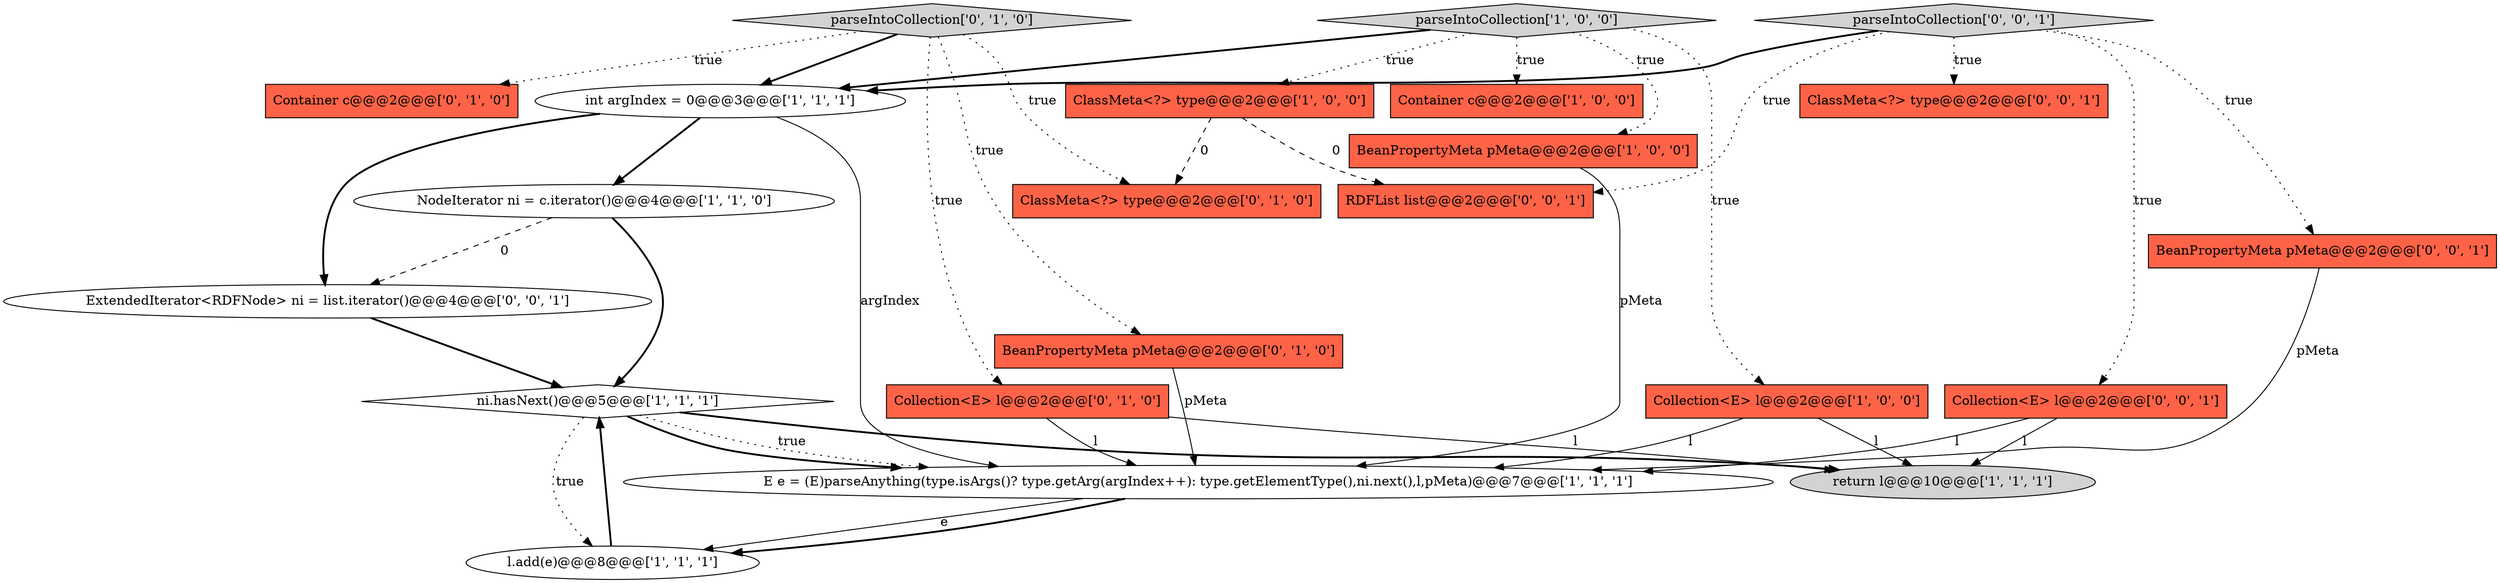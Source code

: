 digraph {
21 [style = filled, label = "RDFList list@@@2@@@['0', '0', '1']", fillcolor = tomato, shape = box image = "AAA0AAABBB3BBB"];
10 [style = filled, label = "ClassMeta<?> type@@@2@@@['1', '0', '0']", fillcolor = tomato, shape = box image = "AAA1AAABBB1BBB"];
18 [style = filled, label = "ExtendedIterator<RDFNode> ni = list.iterator()@@@4@@@['0', '0', '1']", fillcolor = white, shape = ellipse image = "AAA0AAABBB3BBB"];
19 [style = filled, label = "ClassMeta<?> type@@@2@@@['0', '0', '1']", fillcolor = tomato, shape = box image = "AAA0AAABBB3BBB"];
4 [style = filled, label = "Container c@@@2@@@['1', '0', '0']", fillcolor = tomato, shape = box image = "AAA0AAABBB1BBB"];
14 [style = filled, label = "parseIntoCollection['0', '1', '0']", fillcolor = lightgray, shape = diamond image = "AAA0AAABBB2BBB"];
16 [style = filled, label = "Collection<E> l@@@2@@@['0', '0', '1']", fillcolor = tomato, shape = box image = "AAA0AAABBB3BBB"];
0 [style = filled, label = "BeanPropertyMeta pMeta@@@2@@@['1', '0', '0']", fillcolor = tomato, shape = box image = "AAA0AAABBB1BBB"];
8 [style = filled, label = "int argIndex = 0@@@3@@@['1', '1', '1']", fillcolor = white, shape = ellipse image = "AAA0AAABBB1BBB"];
3 [style = filled, label = "NodeIterator ni = c.iterator()@@@4@@@['1', '1', '0']", fillcolor = white, shape = ellipse image = "AAA0AAABBB1BBB"];
7 [style = filled, label = "E e = (E)parseAnything(type.isArgs()? type.getArg(argIndex++): type.getElementType(),ni.next(),l,pMeta)@@@7@@@['1', '1', '1']", fillcolor = white, shape = ellipse image = "AAA0AAABBB1BBB"];
17 [style = filled, label = "BeanPropertyMeta pMeta@@@2@@@['0', '0', '1']", fillcolor = tomato, shape = box image = "AAA0AAABBB3BBB"];
6 [style = filled, label = "l.add(e)@@@8@@@['1', '1', '1']", fillcolor = white, shape = ellipse image = "AAA0AAABBB1BBB"];
13 [style = filled, label = "Container c@@@2@@@['0', '1', '0']", fillcolor = tomato, shape = box image = "AAA0AAABBB2BBB"];
1 [style = filled, label = "return l@@@10@@@['1', '1', '1']", fillcolor = lightgray, shape = ellipse image = "AAA0AAABBB1BBB"];
11 [style = filled, label = "Collection<E> l@@@2@@@['0', '1', '0']", fillcolor = tomato, shape = box image = "AAA0AAABBB2BBB"];
20 [style = filled, label = "parseIntoCollection['0', '0', '1']", fillcolor = lightgray, shape = diamond image = "AAA0AAABBB3BBB"];
2 [style = filled, label = "parseIntoCollection['1', '0', '0']", fillcolor = lightgray, shape = diamond image = "AAA0AAABBB1BBB"];
9 [style = filled, label = "ni.hasNext()@@@5@@@['1', '1', '1']", fillcolor = white, shape = diamond image = "AAA0AAABBB1BBB"];
5 [style = filled, label = "Collection<E> l@@@2@@@['1', '0', '0']", fillcolor = tomato, shape = box image = "AAA0AAABBB1BBB"];
12 [style = filled, label = "BeanPropertyMeta pMeta@@@2@@@['0', '1', '0']", fillcolor = tomato, shape = box image = "AAA0AAABBB2BBB"];
15 [style = filled, label = "ClassMeta<?> type@@@2@@@['0', '1', '0']", fillcolor = tomato, shape = box image = "AAA1AAABBB2BBB"];
10->15 [style = dashed, label="0"];
2->0 [style = dotted, label="true"];
10->21 [style = dashed, label="0"];
14->12 [style = dotted, label="true"];
8->18 [style = bold, label=""];
20->17 [style = dotted, label="true"];
3->18 [style = dashed, label="0"];
8->3 [style = bold, label=""];
11->1 [style = solid, label="l"];
20->21 [style = dotted, label="true"];
9->7 [style = bold, label=""];
9->6 [style = dotted, label="true"];
5->1 [style = solid, label="l"];
16->7 [style = solid, label="l"];
20->16 [style = dotted, label="true"];
14->13 [style = dotted, label="true"];
16->1 [style = solid, label="l"];
17->7 [style = solid, label="pMeta"];
3->9 [style = bold, label=""];
14->15 [style = dotted, label="true"];
20->8 [style = bold, label=""];
8->7 [style = solid, label="argIndex"];
7->6 [style = solid, label="e"];
5->7 [style = solid, label="l"];
7->6 [style = bold, label=""];
2->4 [style = dotted, label="true"];
18->9 [style = bold, label=""];
0->7 [style = solid, label="pMeta"];
14->11 [style = dotted, label="true"];
14->8 [style = bold, label=""];
20->19 [style = dotted, label="true"];
12->7 [style = solid, label="pMeta"];
6->9 [style = bold, label=""];
9->1 [style = bold, label=""];
9->7 [style = dotted, label="true"];
2->5 [style = dotted, label="true"];
11->7 [style = solid, label="l"];
2->8 [style = bold, label=""];
2->10 [style = dotted, label="true"];
}
